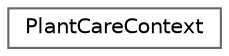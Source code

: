 digraph "Graphical Class Hierarchy"
{
 // INTERACTIVE_SVG=YES
 // LATEX_PDF_SIZE
  bgcolor="transparent";
  edge [fontname=Helvetica,fontsize=10,labelfontname=Helvetica,labelfontsize=10];
  node [fontname=Helvetica,fontsize=10,shape=box,height=0.2,width=0.4];
  rankdir="LR";
  Node0 [id="Node000000",label="PlantCareContext",height=0.2,width=0.4,color="grey40", fillcolor="white", style="filled",URL="$class_plant_care_context.html",tooltip="Context class for the Strategy pattern in plant care system."];
}
